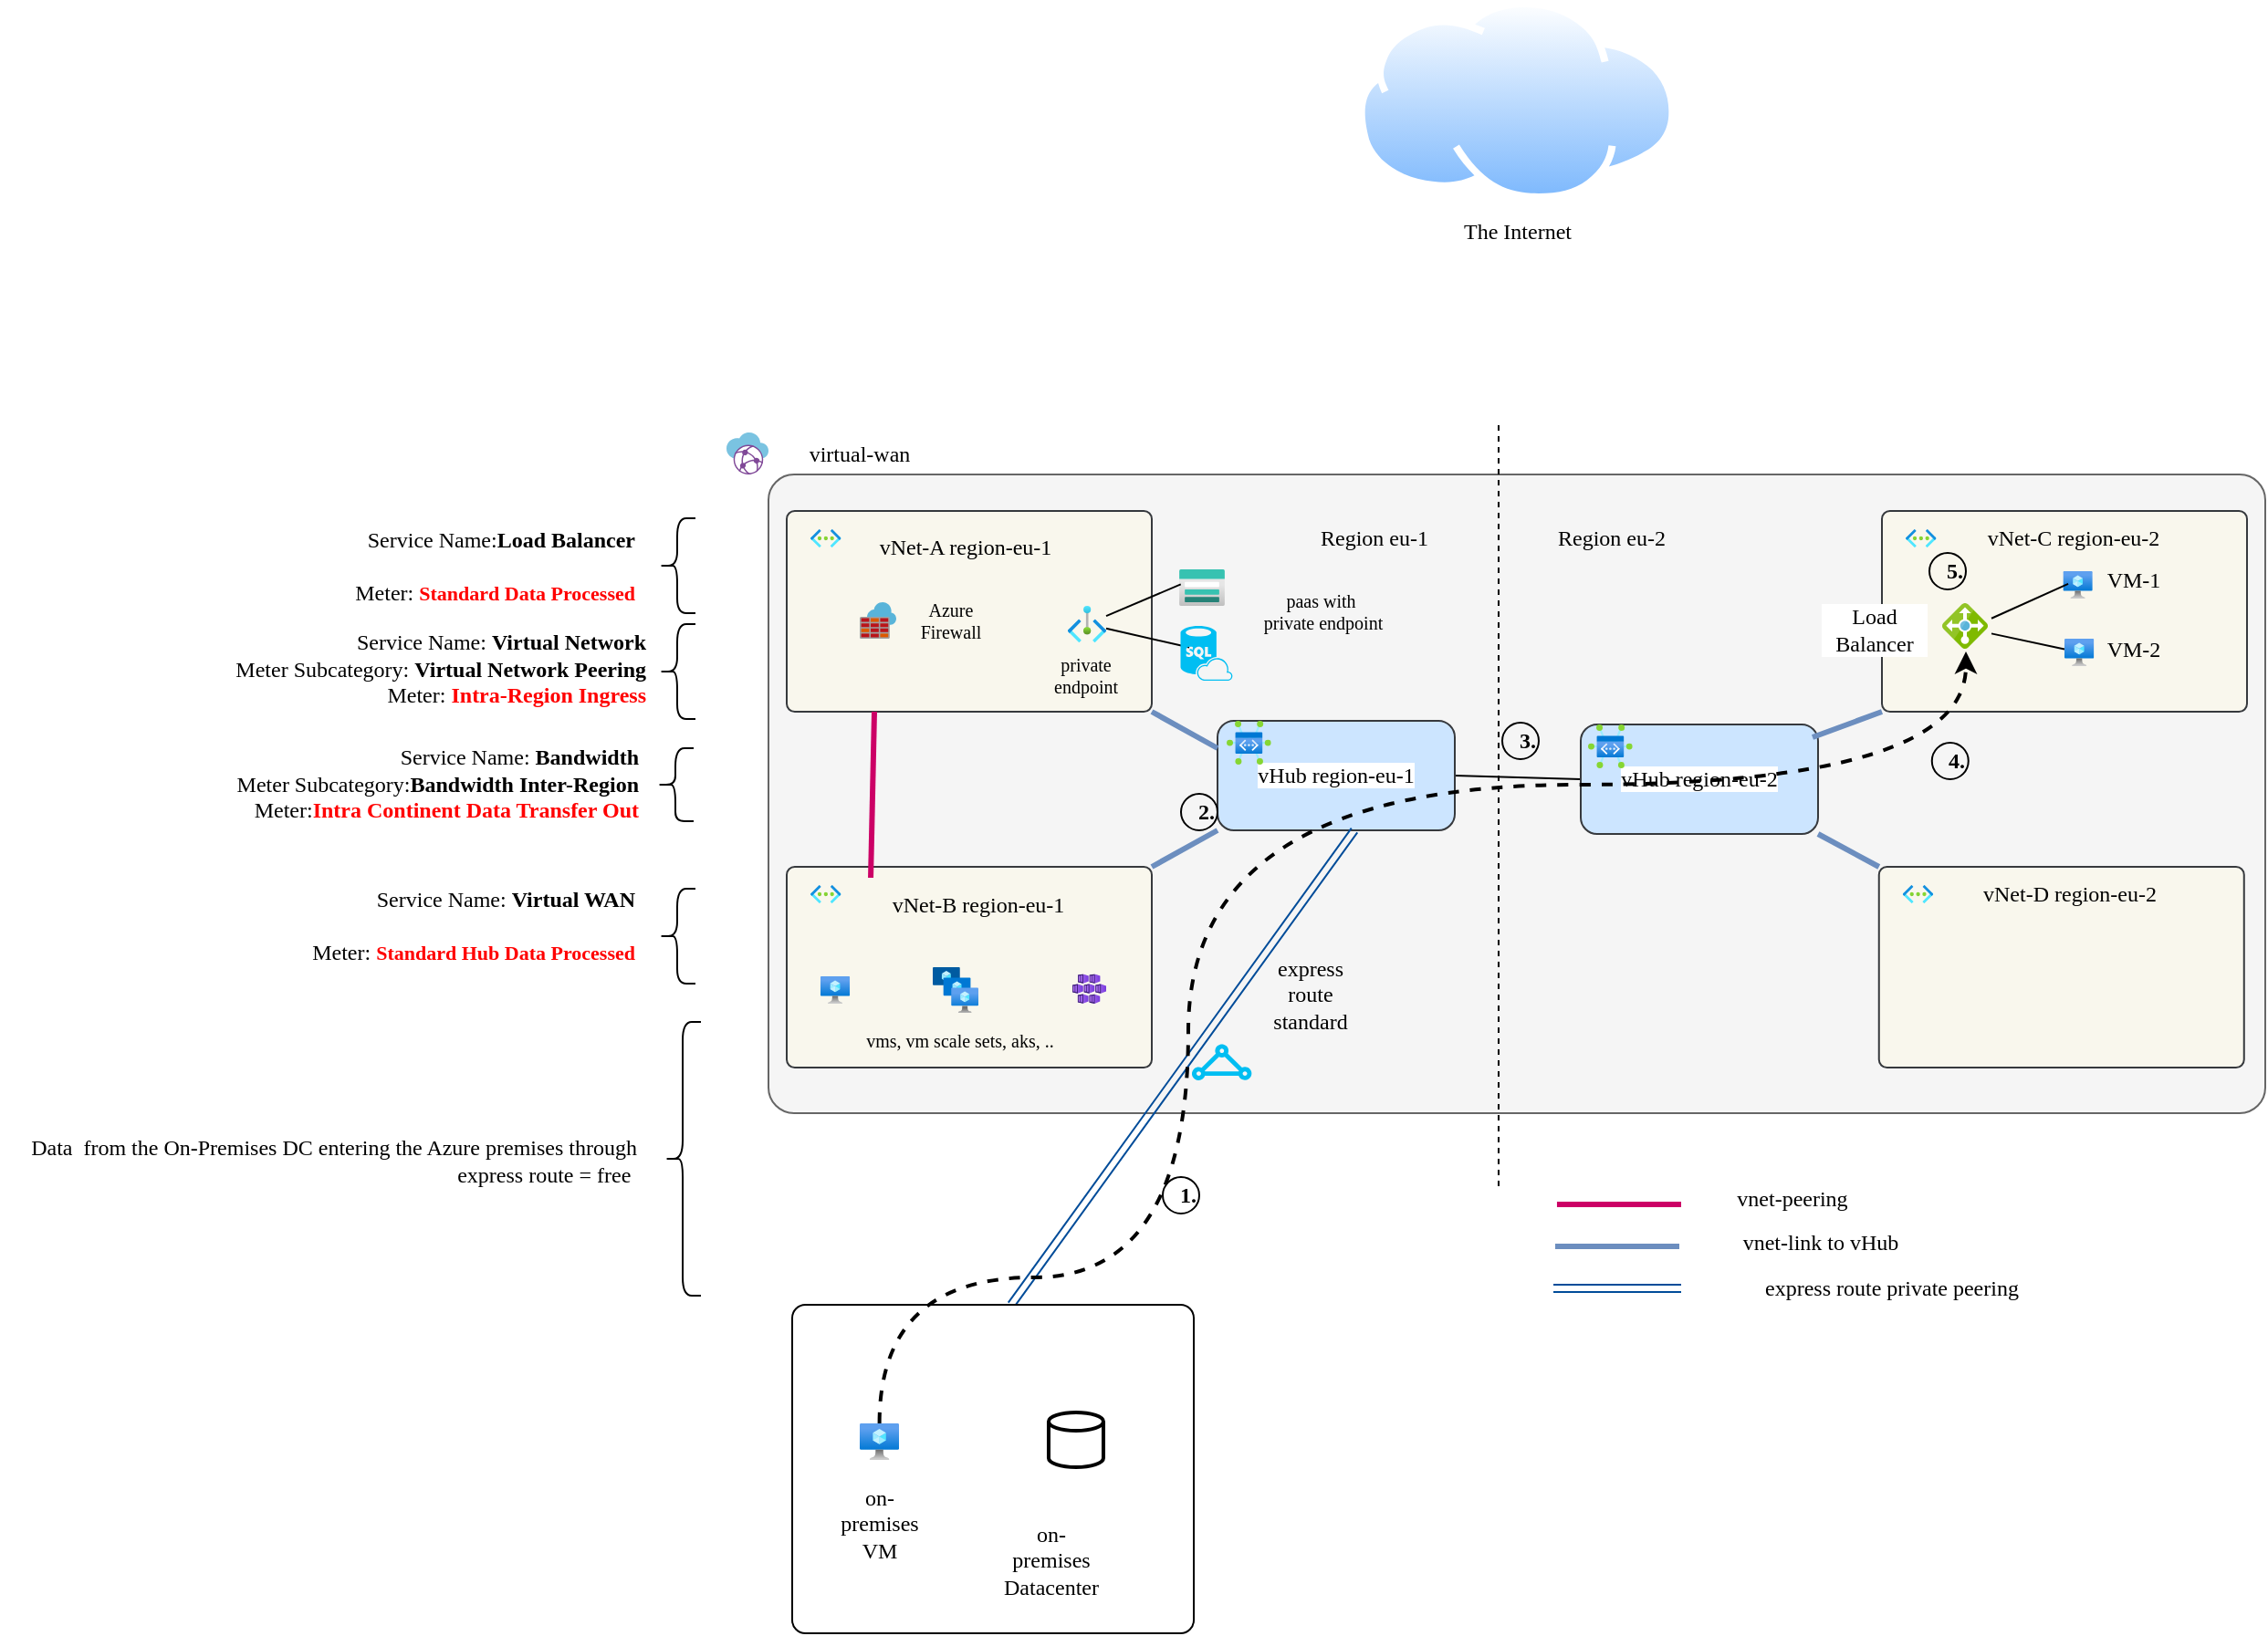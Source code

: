 <mxfile version="27.1.4">
  <diagram name="Seite-1" id="C0ghvE-4qZL3EzDajxP_">
    <mxGraphModel dx="2739" dy="720" grid="1" gridSize="10" guides="1" tooltips="1" connect="1" arrows="1" fold="1" page="1" pageScale="1" pageWidth="827" pageHeight="1169" math="0" shadow="0">
      <root>
        <mxCell id="0" />
        <mxCell id="1" parent="0" />
        <mxCell id="duxP4CULR9FMRPUdZlci-1" value="" style="rounded=1;whiteSpace=wrap;html=1;arcSize=4;fillColor=#f5f5f5;fontColor=#333333;strokeColor=#666666;" parent="1" vertex="1">
          <mxGeometry x="-100" y="370" width="820" height="350" as="geometry" />
        </mxCell>
        <mxCell id="duxP4CULR9FMRPUdZlci-2" value="The Internet" style="image;aspect=fixed;perimeter=ellipsePerimeter;html=1;align=center;shadow=0;dashed=0;spacingTop=3;image=img/lib/active_directory/internet_cloud.svg;fontFamily=Lucida Console;" parent="1" vertex="1">
          <mxGeometry x="222.7" y="110" width="174.6" height="110" as="geometry" />
        </mxCell>
        <mxCell id="duxP4CULR9FMRPUdZlci-22" style="rounded=0;orthogonalLoop=1;jettySize=auto;html=1;exitX=1;exitY=0.5;exitDx=0;exitDy=0;entryX=0;entryY=0.5;entryDx=0;entryDy=0;endArrow=none;startFill=0;" parent="1" source="duxP4CULR9FMRPUdZlci-3" target="duxP4CULR9FMRPUdZlci-5" edge="1">
          <mxGeometry relative="1" as="geometry" />
        </mxCell>
        <mxCell id="duxP4CULR9FMRPUdZlci-3" value="&lt;span style=&quot;background-color: light-dark(#ffffff, var(--ge-dark-color, #121212));&quot;&gt;vHub region-eu-1 &lt;/span&gt;" style="rounded=1;whiteSpace=wrap;html=1;fontFamily=Lucida Console;fillColor=#cce5ff;strokeColor=#36393d;" parent="1" vertex="1">
          <mxGeometry x="146" y="505" width="130" height="60" as="geometry" />
        </mxCell>
        <mxCell id="duxP4CULR9FMRPUdZlci-33" style="rounded=0;orthogonalLoop=1;jettySize=auto;html=1;exitX=0.5;exitY=0;exitDx=0;exitDy=0;entryX=0.5;entryY=1;entryDx=0;entryDy=0;shape=link;strokeColor=#004C99;" parent="1" edge="1">
          <mxGeometry relative="1" as="geometry">
            <mxPoint x="33" y="825" as="sourcePoint" />
            <mxPoint x="221" y="565" as="targetPoint" />
          </mxGeometry>
        </mxCell>
        <mxCell id="duxP4CULR9FMRPUdZlci-4" value="" style="rounded=1;whiteSpace=wrap;html=1;arcSize=4;" parent="1" vertex="1">
          <mxGeometry x="-87" y="825" width="220" height="180" as="geometry" />
        </mxCell>
        <mxCell id="duxP4CULR9FMRPUdZlci-5" value="&lt;font style=&quot;background-color: light-dark(#ffffff, var(--ge-dark-color, #121212));&quot; face=&quot;Lucida Console&quot;&gt;vHub region-eu-2&lt;/font&gt;" style="rounded=1;whiteSpace=wrap;html=1;fillColor=#cce5ff;strokeColor=#36393d;" parent="1" vertex="1">
          <mxGeometry x="345" y="507" width="130" height="60" as="geometry" />
        </mxCell>
        <mxCell id="duxP4CULR9FMRPUdZlci-20" style="rounded=0;orthogonalLoop=1;jettySize=auto;html=1;exitX=1;exitY=1;exitDx=0;exitDy=0;entryX=0;entryY=0.25;entryDx=0;entryDy=0;endArrow=none;startFill=0;strokeWidth=3;fillColor=#dae8fc;strokeColor=#6c8ebf;" parent="1" source="duxP4CULR9FMRPUdZlci-7" target="duxP4CULR9FMRPUdZlci-3" edge="1">
          <mxGeometry relative="1" as="geometry" />
        </mxCell>
        <mxCell id="duxP4CULR9FMRPUdZlci-7" value="" style="rounded=1;whiteSpace=wrap;html=1;arcSize=4;fillColor=#f9f7ed;strokeColor=#36393d;" parent="1" vertex="1">
          <mxGeometry x="-90" y="390" width="200" height="110" as="geometry" />
        </mxCell>
        <mxCell id="duxP4CULR9FMRPUdZlci-9" value="" style="image;aspect=fixed;html=1;points=[];align=center;fontSize=12;image=img/lib/azure2/networking/Virtual_Networks.svg;" parent="1" vertex="1">
          <mxGeometry x="-77" y="400" width="16.75" height="10" as="geometry" />
        </mxCell>
        <mxCell id="duxP4CULR9FMRPUdZlci-10" value="vNet-A region-eu-1" style="text;html=1;align=center;verticalAlign=middle;whiteSpace=wrap;rounded=0;fontFamily=Lucida Console;" parent="1" vertex="1">
          <mxGeometry x="-62" y="395" width="140" height="30" as="geometry" />
        </mxCell>
        <mxCell id="duxP4CULR9FMRPUdZlci-21" style="rounded=0;orthogonalLoop=1;jettySize=auto;html=1;exitX=1;exitY=0;exitDx=0;exitDy=0;entryX=0;entryY=1;entryDx=0;entryDy=0;endArrow=none;startFill=0;strokeWidth=3;fillColor=#dae8fc;strokeColor=#6c8ebf;" parent="1" source="duxP4CULR9FMRPUdZlci-12" target="duxP4CULR9FMRPUdZlci-3" edge="1">
          <mxGeometry relative="1" as="geometry" />
        </mxCell>
        <mxCell id="duxP4CULR9FMRPUdZlci-12" value="" style="rounded=1;whiteSpace=wrap;html=1;arcSize=4;fillColor=#f9f7ed;strokeColor=#36393d;" parent="1" vertex="1">
          <mxGeometry x="-90" y="585" width="200" height="110" as="geometry" />
        </mxCell>
        <mxCell id="duxP4CULR9FMRPUdZlci-13" value="" style="image;aspect=fixed;html=1;points=[];align=center;fontSize=12;image=img/lib/azure2/networking/Virtual_Networks.svg;" parent="1" vertex="1">
          <mxGeometry x="-77" y="595" width="16.75" height="10" as="geometry" />
        </mxCell>
        <mxCell id="duxP4CULR9FMRPUdZlci-14" value="vNet-B region-eu-1" style="text;html=1;align=center;verticalAlign=middle;whiteSpace=wrap;rounded=0;fontFamily=Lucida Console;" parent="1" vertex="1">
          <mxGeometry x="-55" y="591" width="140" height="30" as="geometry" />
        </mxCell>
        <mxCell id="duxP4CULR9FMRPUdZlci-15" value="" style="rounded=1;whiteSpace=wrap;html=1;arcSize=4;fillColor=#f9f7ed;strokeColor=#36393d;" parent="1" vertex="1">
          <mxGeometry x="510" y="390" width="200" height="110" as="geometry" />
        </mxCell>
        <mxCell id="duxP4CULR9FMRPUdZlci-16" value="" style="image;aspect=fixed;html=1;points=[];align=center;fontSize=12;image=img/lib/azure2/networking/Virtual_Networks.svg;" parent="1" vertex="1">
          <mxGeometry x="523" y="400" width="16.75" height="10" as="geometry" />
        </mxCell>
        <mxCell id="duxP4CULR9FMRPUdZlci-30" style="rounded=0;orthogonalLoop=1;jettySize=auto;html=1;exitX=0.25;exitY=1;exitDx=0;exitDy=0;entryX=0.093;entryY=0;entryDx=0;entryDy=0;entryPerimeter=0;endArrow=none;startFill=0;strokeWidth=3;fillColor=#fff2cc;strokeColor=#CC0066;" parent="1" edge="1">
          <mxGeometry relative="1" as="geometry">
            <mxPoint x="-42" y="500" as="sourcePoint" />
            <mxPoint x="-43.98" y="591" as="targetPoint" />
          </mxGeometry>
        </mxCell>
        <mxCell id="duxP4CULR9FMRPUdZlci-17" value="vNet-C region-eu-2" style="text;html=1;align=center;verticalAlign=middle;whiteSpace=wrap;rounded=0;fontFamily=Lucida Console;" parent="1" vertex="1">
          <mxGeometry x="545" y="390" width="140" height="30" as="geometry" />
        </mxCell>
        <mxCell id="duxP4CULR9FMRPUdZlci-18" value="" style="image;aspect=fixed;html=1;points=[];align=center;fontSize=12;image=img/lib/azure2/networking/Virtual_WAN_Hub.svg;" parent="1" vertex="1">
          <mxGeometry x="151" y="505" width="24.38" height="24" as="geometry" />
        </mxCell>
        <mxCell id="duxP4CULR9FMRPUdZlci-19" value="" style="image;aspect=fixed;html=1;points=[];align=center;fontSize=12;image=img/lib/azure2/networking/Virtual_WAN_Hub.svg;" parent="1" vertex="1">
          <mxGeometry x="349" y="507" width="24.38" height="24" as="geometry" />
        </mxCell>
        <mxCell id="duxP4CULR9FMRPUdZlci-23" style="rounded=0;orthogonalLoop=1;jettySize=auto;html=1;exitX=0;exitY=1;exitDx=0;exitDy=0;entryX=0.977;entryY=0.117;entryDx=0;entryDy=0;entryPerimeter=0;strokeWidth=3;fillColor=#dae8fc;strokeColor=#6c8ebf;endArrow=none;startFill=0;" parent="1" source="duxP4CULR9FMRPUdZlci-15" target="duxP4CULR9FMRPUdZlci-5" edge="1">
          <mxGeometry relative="1" as="geometry" />
        </mxCell>
        <mxCell id="duxP4CULR9FMRPUdZlci-28" style="rounded=0;orthogonalLoop=1;jettySize=auto;html=1;exitX=0;exitY=0;exitDx=0;exitDy=0;entryX=1;entryY=1;entryDx=0;entryDy=0;endArrow=none;startFill=0;strokeWidth=3;fillColor=#dae8fc;strokeColor=#6c8ebf;" parent="1" source="duxP4CULR9FMRPUdZlci-24" target="duxP4CULR9FMRPUdZlci-5" edge="1">
          <mxGeometry relative="1" as="geometry" />
        </mxCell>
        <mxCell id="duxP4CULR9FMRPUdZlci-24" value="" style="rounded=1;whiteSpace=wrap;html=1;arcSize=4;fillColor=#f9f7ed;strokeColor=#36393d;" parent="1" vertex="1">
          <mxGeometry x="508.38" y="585" width="200" height="110" as="geometry" />
        </mxCell>
        <mxCell id="duxP4CULR9FMRPUdZlci-25" value="" style="image;aspect=fixed;html=1;points=[];align=center;fontSize=12;image=img/lib/azure2/networking/Virtual_Networks.svg;" parent="1" vertex="1">
          <mxGeometry x="521.38" y="595" width="16.75" height="10" as="geometry" />
        </mxCell>
        <mxCell id="duxP4CULR9FMRPUdZlci-26" value="vNet-D region-eu-2" style="text;html=1;align=center;verticalAlign=middle;whiteSpace=wrap;rounded=0;fontFamily=Lucida Console;" parent="1" vertex="1">
          <mxGeometry x="543.38" y="585" width="140" height="30" as="geometry" />
        </mxCell>
        <mxCell id="duxP4CULR9FMRPUdZlci-31" value="" style="image;sketch=0;aspect=fixed;html=1;points=[];align=center;fontSize=12;image=img/lib/mscae/Virtual_WANs.svg;" parent="1" vertex="1">
          <mxGeometry x="-123" y="347" width="23" height="23" as="geometry" />
        </mxCell>
        <mxCell id="duxP4CULR9FMRPUdZlci-32" value="" style="verticalLabelPosition=bottom;html=1;verticalAlign=top;align=center;strokeColor=none;fillColor=#00BEF2;shape=mxgraph.azure.express_route;pointerEvents=1;" parent="1" vertex="1">
          <mxGeometry x="131.67" y="682" width="33.33" height="20" as="geometry" />
        </mxCell>
        <mxCell id="duxP4CULR9FMRPUdZlci-34" value="&lt;font face=&quot;Lucida Console&quot;&gt;virtual-wan&lt;/font&gt;" style="text;html=1;align=center;verticalAlign=middle;whiteSpace=wrap;rounded=0;" parent="1" vertex="1">
          <mxGeometry x="-100" y="343.5" width="100" height="30" as="geometry" />
        </mxCell>
        <mxCell id="duxP4CULR9FMRPUdZlci-35" value="" style="endArrow=none;dashed=1;html=1;rounded=0;" parent="1" edge="1">
          <mxGeometry width="50" height="50" relative="1" as="geometry">
            <mxPoint x="300" y="760" as="sourcePoint" />
            <mxPoint x="300" y="340" as="targetPoint" />
          </mxGeometry>
        </mxCell>
        <mxCell id="duxP4CULR9FMRPUdZlci-36" value="Region eu-1" style="text;html=1;align=center;verticalAlign=middle;whiteSpace=wrap;rounded=0;fontFamily=Lucida Console;" parent="1" vertex="1">
          <mxGeometry x="187.38" y="390" width="90" height="30" as="geometry" />
        </mxCell>
        <mxCell id="duxP4CULR9FMRPUdZlci-37" value="Region eu-2" style="text;html=1;align=center;verticalAlign=middle;whiteSpace=wrap;rounded=0;fontFamily=Lucida Console;" parent="1" vertex="1">
          <mxGeometry x="317.38" y="390" width="90" height="30" as="geometry" />
        </mxCell>
        <mxCell id="duxP4CULR9FMRPUdZlci-38" value="&lt;div&gt;on-premises&lt;/div&gt;&lt;div&gt;Datacenter&lt;/div&gt;" style="text;html=1;align=center;verticalAlign=middle;whiteSpace=wrap;rounded=0;fontFamily=Lucida Console;" parent="1" vertex="1">
          <mxGeometry x="25" y="950" width="60" height="30" as="geometry" />
        </mxCell>
        <mxCell id="duxP4CULR9FMRPUdZlci-40" value="express route standard" style="text;html=1;align=center;verticalAlign=middle;whiteSpace=wrap;rounded=0;fontFamily=Lucida Console;" parent="1" vertex="1">
          <mxGeometry x="167.38" y="640" width="60" height="30" as="geometry" />
        </mxCell>
        <mxCell id="duxP4CULR9FMRPUdZlci-41" style="rounded=0;orthogonalLoop=1;jettySize=auto;html=1;exitX=0.25;exitY=1;exitDx=0;exitDy=0;endArrow=none;startFill=0;strokeWidth=3;fillColor=#fff2cc;strokeColor=#CC0066;" parent="1" edge="1">
          <mxGeometry relative="1" as="geometry">
            <mxPoint x="331.98" y="770" as="sourcePoint" />
            <mxPoint x="400" y="770" as="targetPoint" />
          </mxGeometry>
        </mxCell>
        <mxCell id="duxP4CULR9FMRPUdZlci-42" style="rounded=0;orthogonalLoop=1;jettySize=auto;html=1;endArrow=none;startFill=0;strokeWidth=3;fillColor=#dae8fc;strokeColor=#6c8ebf;" parent="1" edge="1">
          <mxGeometry relative="1" as="geometry">
            <mxPoint x="331" y="793" as="sourcePoint" />
            <mxPoint x="399" y="793" as="targetPoint" />
          </mxGeometry>
        </mxCell>
        <mxCell id="duxP4CULR9FMRPUdZlci-43" value="vnet-peering" style="text;html=1;align=center;verticalAlign=middle;whiteSpace=wrap;rounded=0;fontFamily=Lucida Console;" parent="1" vertex="1">
          <mxGeometry x="396" y="752" width="130" height="30" as="geometry" />
        </mxCell>
        <mxCell id="duxP4CULR9FMRPUdZlci-44" value="vnet-link to vHub" style="text;html=1;align=center;verticalAlign=middle;whiteSpace=wrap;rounded=0;fontFamily=Lucida Console;" parent="1" vertex="1">
          <mxGeometry x="395.38" y="776" width="162.62" height="30" as="geometry" />
        </mxCell>
        <mxCell id="duxP4CULR9FMRPUdZlci-45" value="" style="image;aspect=fixed;html=1;points=[];align=center;fontSize=12;image=img/lib/azure2/compute/VM_Scale_Sets.svg;" parent="1" vertex="1">
          <mxGeometry x="-10" y="640" width="25" height="25" as="geometry" />
        </mxCell>
        <mxCell id="duxP4CULR9FMRPUdZlci-46" value="" style="image;aspect=fixed;html=1;points=[];align=center;fontSize=12;image=img/lib/azure2/compute/Virtual_Machine.svg;" parent="1" vertex="1">
          <mxGeometry x="-71.56" y="645" width="16.17" height="15" as="geometry" />
        </mxCell>
        <mxCell id="duxP4CULR9FMRPUdZlci-47" value="" style="image;aspect=fixed;html=1;points=[];align=center;fontSize=12;image=img/lib/azure2/compute/Virtual_Machine.svg;" parent="1" vertex="1">
          <mxGeometry x="-50" y="890" width="21.56" height="20" as="geometry" />
        </mxCell>
        <mxCell id="duxP4CULR9FMRPUdZlci-48" value="" style="image;sketch=0;aspect=fixed;html=1;points=[];align=center;fontSize=12;image=img/lib/mscae/Azure_Firewall.svg;" parent="1" vertex="1">
          <mxGeometry x="-50" y="440" width="20" height="20" as="geometry" />
        </mxCell>
        <mxCell id="duxP4CULR9FMRPUdZlci-49" value="&lt;div&gt;Azure&lt;/div&gt;&lt;div&gt;Firewall&lt;/div&gt;" style="text;html=1;align=center;verticalAlign=middle;whiteSpace=wrap;rounded=0;fontFamily=Lucida Console;fontSize=10;" parent="1" vertex="1">
          <mxGeometry x="-30" y="435" width="60" height="30" as="geometry" />
        </mxCell>
        <mxCell id="duxP4CULR9FMRPUdZlci-50" value="" style="image;aspect=fixed;html=1;points=[];align=center;fontSize=12;image=img/lib/azure2/storage/Storage_Accounts.svg;" parent="1" vertex="1">
          <mxGeometry x="125" y="422" width="25" height="20" as="geometry" />
        </mxCell>
        <mxCell id="duxP4CULR9FMRPUdZlci-51" value="&lt;div&gt;private endpoint&lt;/div&gt;" style="text;html=1;align=center;verticalAlign=middle;whiteSpace=wrap;rounded=0;fontFamily=Lucida Console;fontSize=10;" parent="1" vertex="1">
          <mxGeometry x="44.49" y="465" width="60" height="30" as="geometry" />
        </mxCell>
        <mxCell id="duxP4CULR9FMRPUdZlci-52" value="" style="image;aspect=fixed;html=1;points=[];align=center;fontSize=12;image=img/lib/azure2/other/Private_Endpoints.svg;" parent="1" vertex="1">
          <mxGeometry x="63.97" y="442" width="21.03" height="20" as="geometry" />
        </mxCell>
        <mxCell id="duxP4CULR9FMRPUdZlci-56" style="rounded=0;orthogonalLoop=1;jettySize=auto;html=1;entryX=0.168;entryY=0.391;entryDx=0;entryDy=0;entryPerimeter=0;endArrow=none;startFill=0;" parent="1" source="duxP4CULR9FMRPUdZlci-52" target="duxP4CULR9FMRPUdZlci-53" edge="1">
          <mxGeometry relative="1" as="geometry" />
        </mxCell>
        <mxCell id="duxP4CULR9FMRPUdZlci-53" value="" style="verticalLabelPosition=bottom;html=1;verticalAlign=top;align=center;strokeColor=none;fillColor=#00BEF2;shape=mxgraph.azure.sql_database_sql_azure;" parent="1" vertex="1">
          <mxGeometry x="125.75" y="453" width="28.5" height="30" as="geometry" />
        </mxCell>
        <mxCell id="duxP4CULR9FMRPUdZlci-54" value="&lt;div&gt;paas with&amp;nbsp;&lt;/div&gt;&lt;div&gt;private endpoint&lt;/div&gt;" style="text;html=1;align=center;verticalAlign=middle;whiteSpace=wrap;rounded=0;fontFamily=Lucida Console;fontSize=10;" parent="1" vertex="1">
          <mxGeometry x="154.25" y="430" width="100" height="30" as="geometry" />
        </mxCell>
        <mxCell id="duxP4CULR9FMRPUdZlci-55" style="rounded=0;orthogonalLoop=1;jettySize=auto;html=1;entryX=0.035;entryY=0.41;entryDx=0;entryDy=0;entryPerimeter=0;endArrow=none;startFill=0;" parent="1" source="duxP4CULR9FMRPUdZlci-52" target="duxP4CULR9FMRPUdZlci-50" edge="1">
          <mxGeometry relative="1" as="geometry" />
        </mxCell>
        <mxCell id="duxP4CULR9FMRPUdZlci-57" value="vms, vm scale sets, aks, .." style="text;html=1;align=center;verticalAlign=middle;whiteSpace=wrap;rounded=0;fontFamily=Lucida Console;fontSize=10;" parent="1" vertex="1">
          <mxGeometry x="-100" y="665" width="210" height="30" as="geometry" />
        </mxCell>
        <mxCell id="duxP4CULR9FMRPUdZlci-58" value="" style="image;aspect=fixed;html=1;points=[];align=center;fontSize=12;image=img/lib/azure2/compute/Kubernetes_Services.svg;" parent="1" vertex="1">
          <mxGeometry x="66.52" y="643.69" width="18.48" height="16.31" as="geometry" />
        </mxCell>
        <mxCell id="duxP4CULR9FMRPUdZlci-59" value="" style="strokeWidth=2;html=1;shape=mxgraph.flowchart.database;whiteSpace=wrap;" parent="1" vertex="1">
          <mxGeometry x="53.49" y="884" width="30" height="30" as="geometry" />
        </mxCell>
        <mxCell id="gPbf7C8P6sWkg_50eWg2-5" style="edgeStyle=orthogonalEdgeStyle;rounded=0;orthogonalLoop=1;jettySize=auto;html=1;curved=1;dashed=1;strokeWidth=2;" parent="1" source="duxP4CULR9FMRPUdZlci-47" edge="1">
          <mxGeometry relative="1" as="geometry">
            <Array as="points">
              <mxPoint x="-39" y="810" />
              <mxPoint x="130" y="810" />
              <mxPoint x="130" y="540" />
              <mxPoint x="556" y="540" />
            </Array>
            <mxPoint x="556" y="467" as="targetPoint" />
          </mxGeometry>
        </mxCell>
        <mxCell id="Dm0uZpSRK0ZEPxicm3Ep-5" style="rounded=0;orthogonalLoop=1;jettySize=auto;html=1;endArrow=none;startFill=0;" parent="1" target="Dm0uZpSRK0ZEPxicm3Ep-3" edge="1">
          <mxGeometry relative="1" as="geometry">
            <mxPoint x="570" y="457.182" as="sourcePoint" />
          </mxGeometry>
        </mxCell>
        <mxCell id="Dm0uZpSRK0ZEPxicm3Ep-2" value="" style="image;aspect=fixed;html=1;points=[];align=center;fontSize=12;image=img/lib/azure2/compute/Virtual_Machine.svg;" parent="1" vertex="1">
          <mxGeometry x="609.22" y="423" width="16.17" height="15" as="geometry" />
        </mxCell>
        <mxCell id="Dm0uZpSRK0ZEPxicm3Ep-3" value="" style="image;aspect=fixed;html=1;points=[];align=center;fontSize=12;image=img/lib/azure2/compute/Virtual_Machine.svg;" parent="1" vertex="1">
          <mxGeometry x="610" y="460" width="16.17" height="15" as="geometry" />
        </mxCell>
        <mxCell id="Dm0uZpSRK0ZEPxicm3Ep-4" style="rounded=0;orthogonalLoop=1;jettySize=auto;html=1;entryX=0.174;entryY=0.46;entryDx=0;entryDy=0;entryPerimeter=0;endArrow=none;startFill=0;" parent="1" target="Dm0uZpSRK0ZEPxicm3Ep-2" edge="1">
          <mxGeometry relative="1" as="geometry">
            <mxPoint x="570" y="448.861" as="sourcePoint" />
          </mxGeometry>
        </mxCell>
        <mxCell id="Dm0uZpSRK0ZEPxicm3Ep-6" value="Load Balancer" style="text;html=1;align=center;verticalAlign=middle;whiteSpace=wrap;rounded=0;fontFamily=Lucida Console;labelBackgroundColor=default;" parent="1" vertex="1">
          <mxGeometry x="476.13" y="440" width="60" height="30" as="geometry" />
        </mxCell>
        <mxCell id="Dm0uZpSRK0ZEPxicm3Ep-9" value="&lt;div&gt;on-premises&lt;/div&gt;&lt;div&gt;VM&lt;/div&gt;" style="text;html=1;align=center;verticalAlign=middle;whiteSpace=wrap;rounded=0;fontFamily=Lucida Console;" parent="1" vertex="1">
          <mxGeometry x="-69.22" y="930" width="60" height="30" as="geometry" />
        </mxCell>
        <mxCell id="Dm0uZpSRK0ZEPxicm3Ep-11" value="VM-1" style="text;html=1;align=center;verticalAlign=middle;whiteSpace=wrap;rounded=0;fontFamily=Lucida Console;" parent="1" vertex="1">
          <mxGeometry x="618" y="413" width="60" height="30" as="geometry" />
        </mxCell>
        <mxCell id="Dm0uZpSRK0ZEPxicm3Ep-12" value="VM-2" style="text;html=1;align=center;verticalAlign=middle;whiteSpace=wrap;rounded=0;fontFamily=Lucida Console;" parent="1" vertex="1">
          <mxGeometry x="618" y="451" width="60" height="30" as="geometry" />
        </mxCell>
        <mxCell id="Dm0uZpSRK0ZEPxicm3Ep-13" style="rounded=0;orthogonalLoop=1;jettySize=auto;html=1;shape=link;strokeColor=#004C99;" parent="1" edge="1">
          <mxGeometry relative="1" as="geometry">
            <mxPoint x="330" y="816" as="sourcePoint" />
            <mxPoint x="400" y="816" as="targetPoint" />
          </mxGeometry>
        </mxCell>
        <mxCell id="Dm0uZpSRK0ZEPxicm3Ep-14" value="express route private peering" style="text;html=1;align=center;verticalAlign=middle;whiteSpace=wrap;rounded=0;fontFamily=Lucida Console;" parent="1" vertex="1">
          <mxGeometry x="401" y="801" width="229" height="30" as="geometry" />
        </mxCell>
        <mxCell id="Dm0uZpSRK0ZEPxicm3Ep-16" value="&lt;div&gt;&lt;font face=&quot;Lucida Console&quot;&gt;Data&amp;nbsp; from the On-Premises DC entering the Azure premises through express route = free&lt;/font&gt;&amp;nbsp;&lt;/div&gt;" style="text;html=1;align=right;verticalAlign=middle;rounded=0;whiteSpace=wrap;" parent="1" vertex="1">
          <mxGeometry x="-520" y="710" width="350" height="72" as="geometry" />
        </mxCell>
        <mxCell id="Dm0uZpSRK0ZEPxicm3Ep-17" value="" style="shape=curlyBracket;whiteSpace=wrap;html=1;rounded=1;labelPosition=left;verticalLabelPosition=middle;align=right;verticalAlign=middle;" parent="1" vertex="1">
          <mxGeometry x="-157" y="670" width="20" height="150" as="geometry" />
        </mxCell>
        <mxCell id="Dm0uZpSRK0ZEPxicm3Ep-18" value="&lt;font face=&quot;Lucida Console&quot;&gt;&lt;br&gt;Service Name: &lt;b&gt;Virtual WAN&lt;/b&gt;&lt;/font&gt;&lt;div&gt;&lt;br&gt;&lt;/div&gt;&lt;div&gt;&lt;font face=&quot;Lucida Console&quot;&gt;Meter: &lt;/font&gt;&lt;font style=&quot;white-space: nowrap; font-size: 11px; color: rgb(255, 0, 0);&quot; face=&quot;Lucida Console&quot;&gt;&lt;b&gt;Standard Hub Data Processed&lt;/b&gt;&lt;/font&gt;&lt;/div&gt;" style="text;html=1;align=right;verticalAlign=middle;rounded=0;whiteSpace=wrap;" parent="1" vertex="1">
          <mxGeometry x="-521" y="575" width="350" height="70" as="geometry" />
        </mxCell>
        <mxCell id="Dm0uZpSRK0ZEPxicm3Ep-19" value="" style="shape=curlyBracket;whiteSpace=wrap;html=1;rounded=1;labelPosition=left;verticalLabelPosition=middle;align=right;verticalAlign=middle;" parent="1" vertex="1">
          <mxGeometry x="-160" y="597" width="20" height="52" as="geometry" />
        </mxCell>
        <mxCell id="Dm0uZpSRK0ZEPxicm3Ep-21" value="&lt;font face=&quot;Lucida Console&quot;&gt;&lt;br&gt;Service Name: &lt;b&gt;Bandwidth&lt;/b&gt;&lt;/font&gt;&lt;div&gt;&lt;font face=&quot;Lucida Console&quot;&gt;Meter Subcategory:&lt;span class=&quot;pie-legend-title ellipsis&quot;&gt;&lt;b&gt;Bandwidth Inter-Region&lt;/b&gt;&lt;/span&gt;&lt;/font&gt;&lt;/div&gt;&lt;div&gt;&lt;font face=&quot;Lucida Console&quot;&gt;Meter:&lt;span style=&quot;color: rgb(255, 0, 0);&quot; class=&quot;pie-legend-title ellipsis&quot;&gt;&lt;b&gt;Intra Continent Data Transfer Out&lt;/b&gt;&lt;/span&gt;&lt;/font&gt;&lt;/div&gt;" style="text;html=1;align=right;verticalAlign=middle;rounded=0;whiteSpace=wrap;" parent="1" vertex="1">
          <mxGeometry x="-519" y="497" width="350" height="70" as="geometry" />
        </mxCell>
        <mxCell id="krYM3cxRlhCQfFP8GPMY-1" value="" style="shape=curlyBracket;whiteSpace=wrap;html=1;rounded=1;labelPosition=left;verticalLabelPosition=middle;align=right;verticalAlign=middle;" vertex="1" parent="1">
          <mxGeometry x="-161" y="520" width="20" height="40" as="geometry" />
        </mxCell>
        <mxCell id="krYM3cxRlhCQfFP8GPMY-6" value="" style="ellipse;whiteSpace=wrap;html=1;aspect=fixed;fillColor=none;fontFamily=Lucida Console;" vertex="1" parent="1">
          <mxGeometry x="537.38" y="517" width="20" height="20" as="geometry" />
        </mxCell>
        <mxCell id="krYM3cxRlhCQfFP8GPMY-8" value="&lt;font&gt;4.&lt;/font&gt;" style="text;html=1;align=center;verticalAlign=middle;whiteSpace=wrap;rounded=0;fontFamily=Lucida Console;fontStyle=1" vertex="1" parent="1">
          <mxGeometry x="521.38" y="512" width="60" height="30" as="geometry" />
        </mxCell>
        <mxCell id="krYM3cxRlhCQfFP8GPMY-9" value="" style="ellipse;whiteSpace=wrap;html=1;aspect=fixed;fillColor=none;" vertex="1" parent="1">
          <mxGeometry x="116" y="755" width="20" height="20" as="geometry" />
        </mxCell>
        <mxCell id="krYM3cxRlhCQfFP8GPMY-10" value="&lt;font face=&quot;Lucida Console&quot;&gt;1.&lt;/font&gt;" style="text;html=1;align=center;verticalAlign=middle;whiteSpace=wrap;rounded=0;fontStyle=1" vertex="1" parent="1">
          <mxGeometry x="100" y="750" width="60" height="30" as="geometry" />
        </mxCell>
        <mxCell id="krYM3cxRlhCQfFP8GPMY-12" value="" style="ellipse;whiteSpace=wrap;html=1;aspect=fixed;fillColor=none;" vertex="1" parent="1">
          <mxGeometry x="126" y="545" width="20" height="20" as="geometry" />
        </mxCell>
        <mxCell id="krYM3cxRlhCQfFP8GPMY-13" value="&lt;font face=&quot;Lucida Console&quot;&gt;2.&lt;/font&gt;" style="text;html=1;align=center;verticalAlign=middle;whiteSpace=wrap;rounded=0;fontStyle=1" vertex="1" parent="1">
          <mxGeometry x="110" y="540" width="60" height="30" as="geometry" />
        </mxCell>
        <mxCell id="krYM3cxRlhCQfFP8GPMY-15" value="" style="ellipse;whiteSpace=wrap;html=1;aspect=fixed;fillColor=none;" vertex="1" parent="1">
          <mxGeometry x="302" y="506" width="20" height="20" as="geometry" />
        </mxCell>
        <mxCell id="krYM3cxRlhCQfFP8GPMY-16" value="&lt;font face=&quot;Lucida Console&quot;&gt;3.&lt;/font&gt;" style="text;html=1;align=center;verticalAlign=middle;whiteSpace=wrap;rounded=0;fontStyle=1" vertex="1" parent="1">
          <mxGeometry x="286" y="501" width="60" height="30" as="geometry" />
        </mxCell>
        <mxCell id="krYM3cxRlhCQfFP8GPMY-17" value="" style="image;sketch=0;aspect=fixed;html=1;points=[];align=center;fontSize=12;image=img/lib/mscae/Load_Balancer_feature.svg;" vertex="1" parent="1">
          <mxGeometry x="543" y="440.5" width="25" height="25" as="geometry" />
        </mxCell>
        <mxCell id="krYM3cxRlhCQfFP8GPMY-19" value="&lt;font face=&quot;Lucida Console&quot;&gt;&lt;br&gt;Service Name:&lt;b&gt;Load Balancer&lt;/b&gt;&lt;/font&gt;&lt;div&gt;&lt;br&gt;&lt;/div&gt;&lt;div&gt;&lt;font face=&quot;Lucida Console&quot;&gt;Meter: &lt;/font&gt;&lt;font style=&quot;white-space: nowrap; font-size: 11px; color: rgb(255, 0, 0);&quot; face=&quot;Lucida Console&quot;&gt;&lt;b&gt;Standard Data Processed&lt;/b&gt;&lt;/font&gt;&lt;/div&gt;" style="text;html=1;align=right;verticalAlign=middle;rounded=0;whiteSpace=wrap;" vertex="1" parent="1">
          <mxGeometry x="-521" y="378" width="350" height="70" as="geometry" />
        </mxCell>
        <mxCell id="krYM3cxRlhCQfFP8GPMY-20" value="" style="shape=curlyBracket;whiteSpace=wrap;html=1;rounded=1;labelPosition=left;verticalLabelPosition=middle;align=right;verticalAlign=middle;" vertex="1" parent="1">
          <mxGeometry x="-160" y="394" width="20" height="52" as="geometry" />
        </mxCell>
        <mxCell id="krYM3cxRlhCQfFP8GPMY-22" value="&lt;font face=&quot;Lucida Console&quot;&gt;&lt;br&gt;Service Name: &lt;b&gt;Virtual Network&lt;br&gt;&lt;/b&gt;&lt;/font&gt;&lt;div&gt;&lt;font face=&quot;Lucida Console&quot;&gt;Meter Subcategory: &lt;b&gt;Virtual Network Peering&lt;/b&gt;&lt;/font&gt;&lt;/div&gt;&lt;div&gt;&lt;font face=&quot;Lucida Console&quot;&gt;Meter: &lt;b&gt;&lt;span style=&quot;color: rgb(255, 0, 0);&quot;&gt;Intra-Region Ingress&lt;/span&gt;&lt;/b&gt;&lt;/font&gt;&lt;/div&gt;" style="text;html=1;align=right;verticalAlign=middle;rounded=0;whiteSpace=wrap;" vertex="1" parent="1">
          <mxGeometry x="-515" y="434" width="350" height="70" as="geometry" />
        </mxCell>
        <mxCell id="krYM3cxRlhCQfFP8GPMY-23" value="" style="shape=curlyBracket;whiteSpace=wrap;html=1;rounded=1;labelPosition=left;verticalLabelPosition=middle;align=right;verticalAlign=middle;" vertex="1" parent="1">
          <mxGeometry x="-160" y="452" width="20" height="52" as="geometry" />
        </mxCell>
        <mxCell id="krYM3cxRlhCQfFP8GPMY-25" value="" style="ellipse;whiteSpace=wrap;html=1;aspect=fixed;fillColor=none;" vertex="1" parent="1">
          <mxGeometry x="536" y="413" width="20" height="20" as="geometry" />
        </mxCell>
        <mxCell id="krYM3cxRlhCQfFP8GPMY-26" value="&lt;font face=&quot;Lucida Console&quot;&gt;5.&lt;/font&gt;" style="text;html=1;align=center;verticalAlign=middle;whiteSpace=wrap;rounded=0;fontStyle=1" vertex="1" parent="1">
          <mxGeometry x="520" y="408" width="60" height="30" as="geometry" />
        </mxCell>
      </root>
    </mxGraphModel>
  </diagram>
</mxfile>
